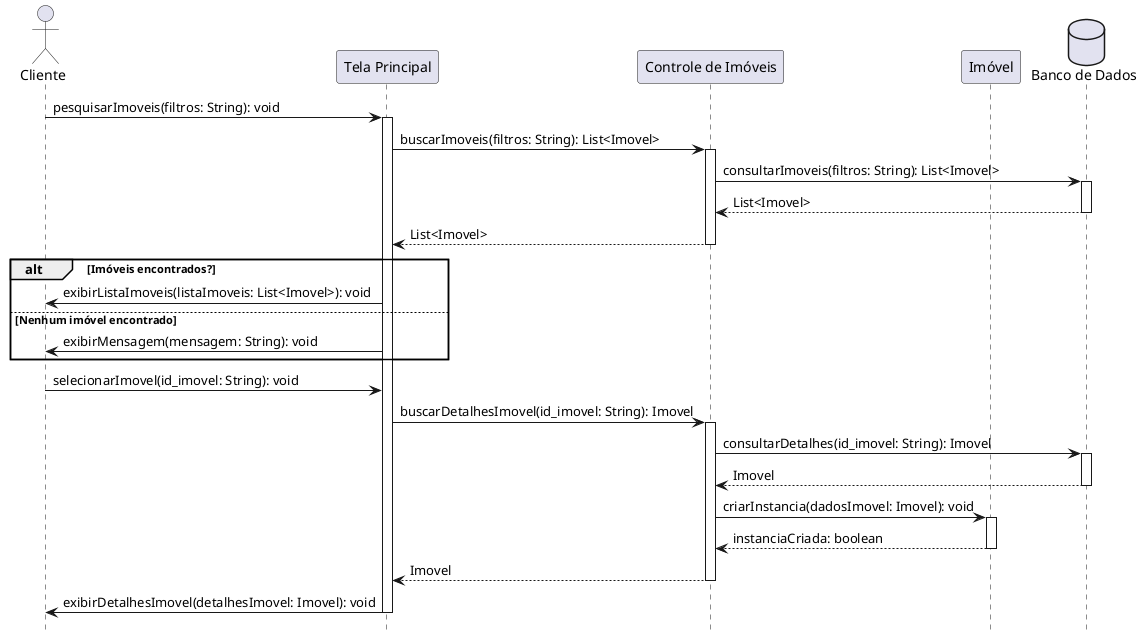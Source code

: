 @startuml "Visualizar Imóveis - Cliente"
hide footbox

actor Cliente as cliente
participant "Tela Principal" as tela_principal
participant "Controle de Imóveis" as controle_imoveis
participant "Imóvel" as imovel
database "Banco de Dados" as bd

cliente -> tela_principal: pesquisarImoveis(filtros: String): void
activate tela_principal

tela_principal -> controle_imoveis: buscarImoveis(filtros: String): List<Imovel>
activate controle_imoveis

controle_imoveis -> bd: consultarImoveis(filtros: String): List<Imovel>
activate bd
bd --> controle_imoveis: List<Imovel>
deactivate bd

controle_imoveis --> tela_principal: List<Imovel>
deactivate controle_imoveis

alt Imóveis encontrados?
    tela_principal -> cliente: exibirListaImoveis(listaImoveis: List<Imovel>): void
else Nenhum imóvel encontrado
    tela_principal -> cliente: exibirMensagem(mensagem: String): void
end

cliente -> tela_principal: selecionarImovel(id_imovel: String): void
tela_principal -> controle_imoveis: buscarDetalhesImovel(id_imovel: String): Imovel
activate controle_imoveis

controle_imoveis -> bd: consultarDetalhes(id_imovel: String): Imovel
activate bd
bd --> controle_imoveis: Imovel
deactivate bd

controle_imoveis -> imovel: criarInstancia(dadosImovel: Imovel): void
activate imovel
imovel --> controle_imoveis: instanciaCriada: boolean
deactivate imovel

controle_imoveis --> tela_principal: Imovel
deactivate controle_imoveis

tela_principal -> cliente: exibirDetalhesImovel(detalhesImovel: Imovel): void

deactivate tela_principal

@enduml
